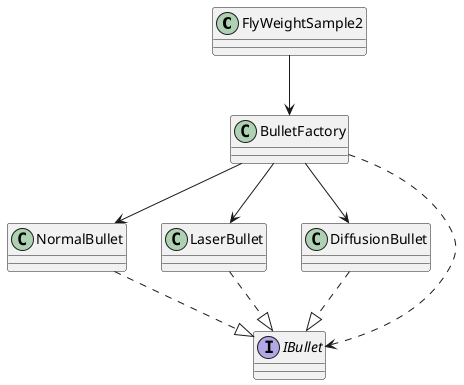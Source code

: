 ﻿@startuml

FlyWeightSample2 --> BulletFactory
BulletFactory --> NormalBullet
BulletFactory --> LaserBullet
BulletFactory --> DiffusionBullet
NormalBullet ..|> IBullet
LaserBullet ..|> IBullet
DiffusionBullet ..|> IBullet
BulletFactory ..> IBullet

class FlyWeightSample2
interface IBullet
class BulletFactory
class NormalBullet
class LaserBullet
class DiffusionBullet

@enduml